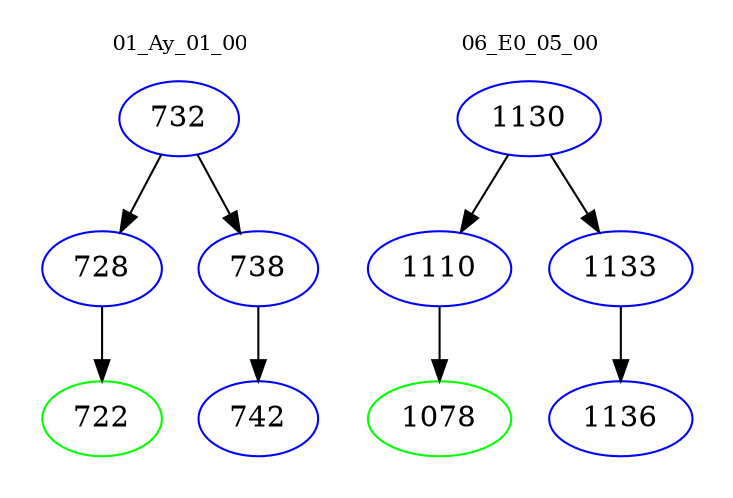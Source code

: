 digraph{
subgraph cluster_0 {
color = white
label = "01_Ay_01_00";
fontsize=10;
T0_732 [label="732", color="blue"]
T0_732 -> T0_728 [color="black"]
T0_728 [label="728", color="blue"]
T0_728 -> T0_722 [color="black"]
T0_722 [label="722", color="green"]
T0_732 -> T0_738 [color="black"]
T0_738 [label="738", color="blue"]
T0_738 -> T0_742 [color="black"]
T0_742 [label="742", color="blue"]
}
subgraph cluster_1 {
color = white
label = "06_E0_05_00";
fontsize=10;
T1_1130 [label="1130", color="blue"]
T1_1130 -> T1_1110 [color="black"]
T1_1110 [label="1110", color="blue"]
T1_1110 -> T1_1078 [color="black"]
T1_1078 [label="1078", color="green"]
T1_1130 -> T1_1133 [color="black"]
T1_1133 [label="1133", color="blue"]
T1_1133 -> T1_1136 [color="black"]
T1_1136 [label="1136", color="blue"]
}
}
